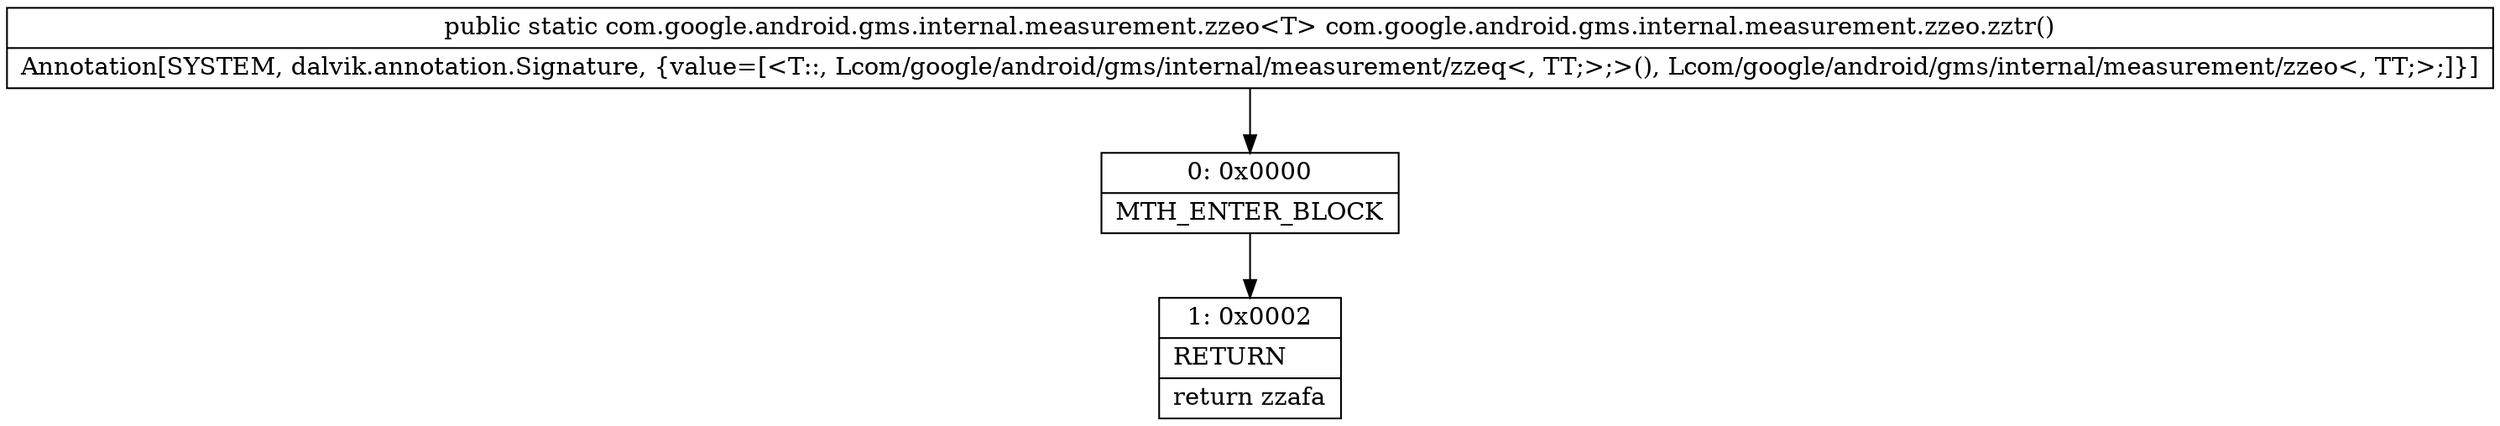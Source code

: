 digraph "CFG forcom.google.android.gms.internal.measurement.zzeo.zztr()Lcom\/google\/android\/gms\/internal\/measurement\/zzeo;" {
Node_0 [shape=record,label="{0\:\ 0x0000|MTH_ENTER_BLOCK\l}"];
Node_1 [shape=record,label="{1\:\ 0x0002|RETURN\l|return zzafa\l}"];
MethodNode[shape=record,label="{public static com.google.android.gms.internal.measurement.zzeo\<T\> com.google.android.gms.internal.measurement.zzeo.zztr()  | Annotation[SYSTEM, dalvik.annotation.Signature, \{value=[\<T::, Lcom\/google\/android\/gms\/internal\/measurement\/zzeq\<, TT;\>;\>(), Lcom\/google\/android\/gms\/internal\/measurement\/zzeo\<, TT;\>;]\}]\l}"];
MethodNode -> Node_0;
Node_0 -> Node_1;
}

